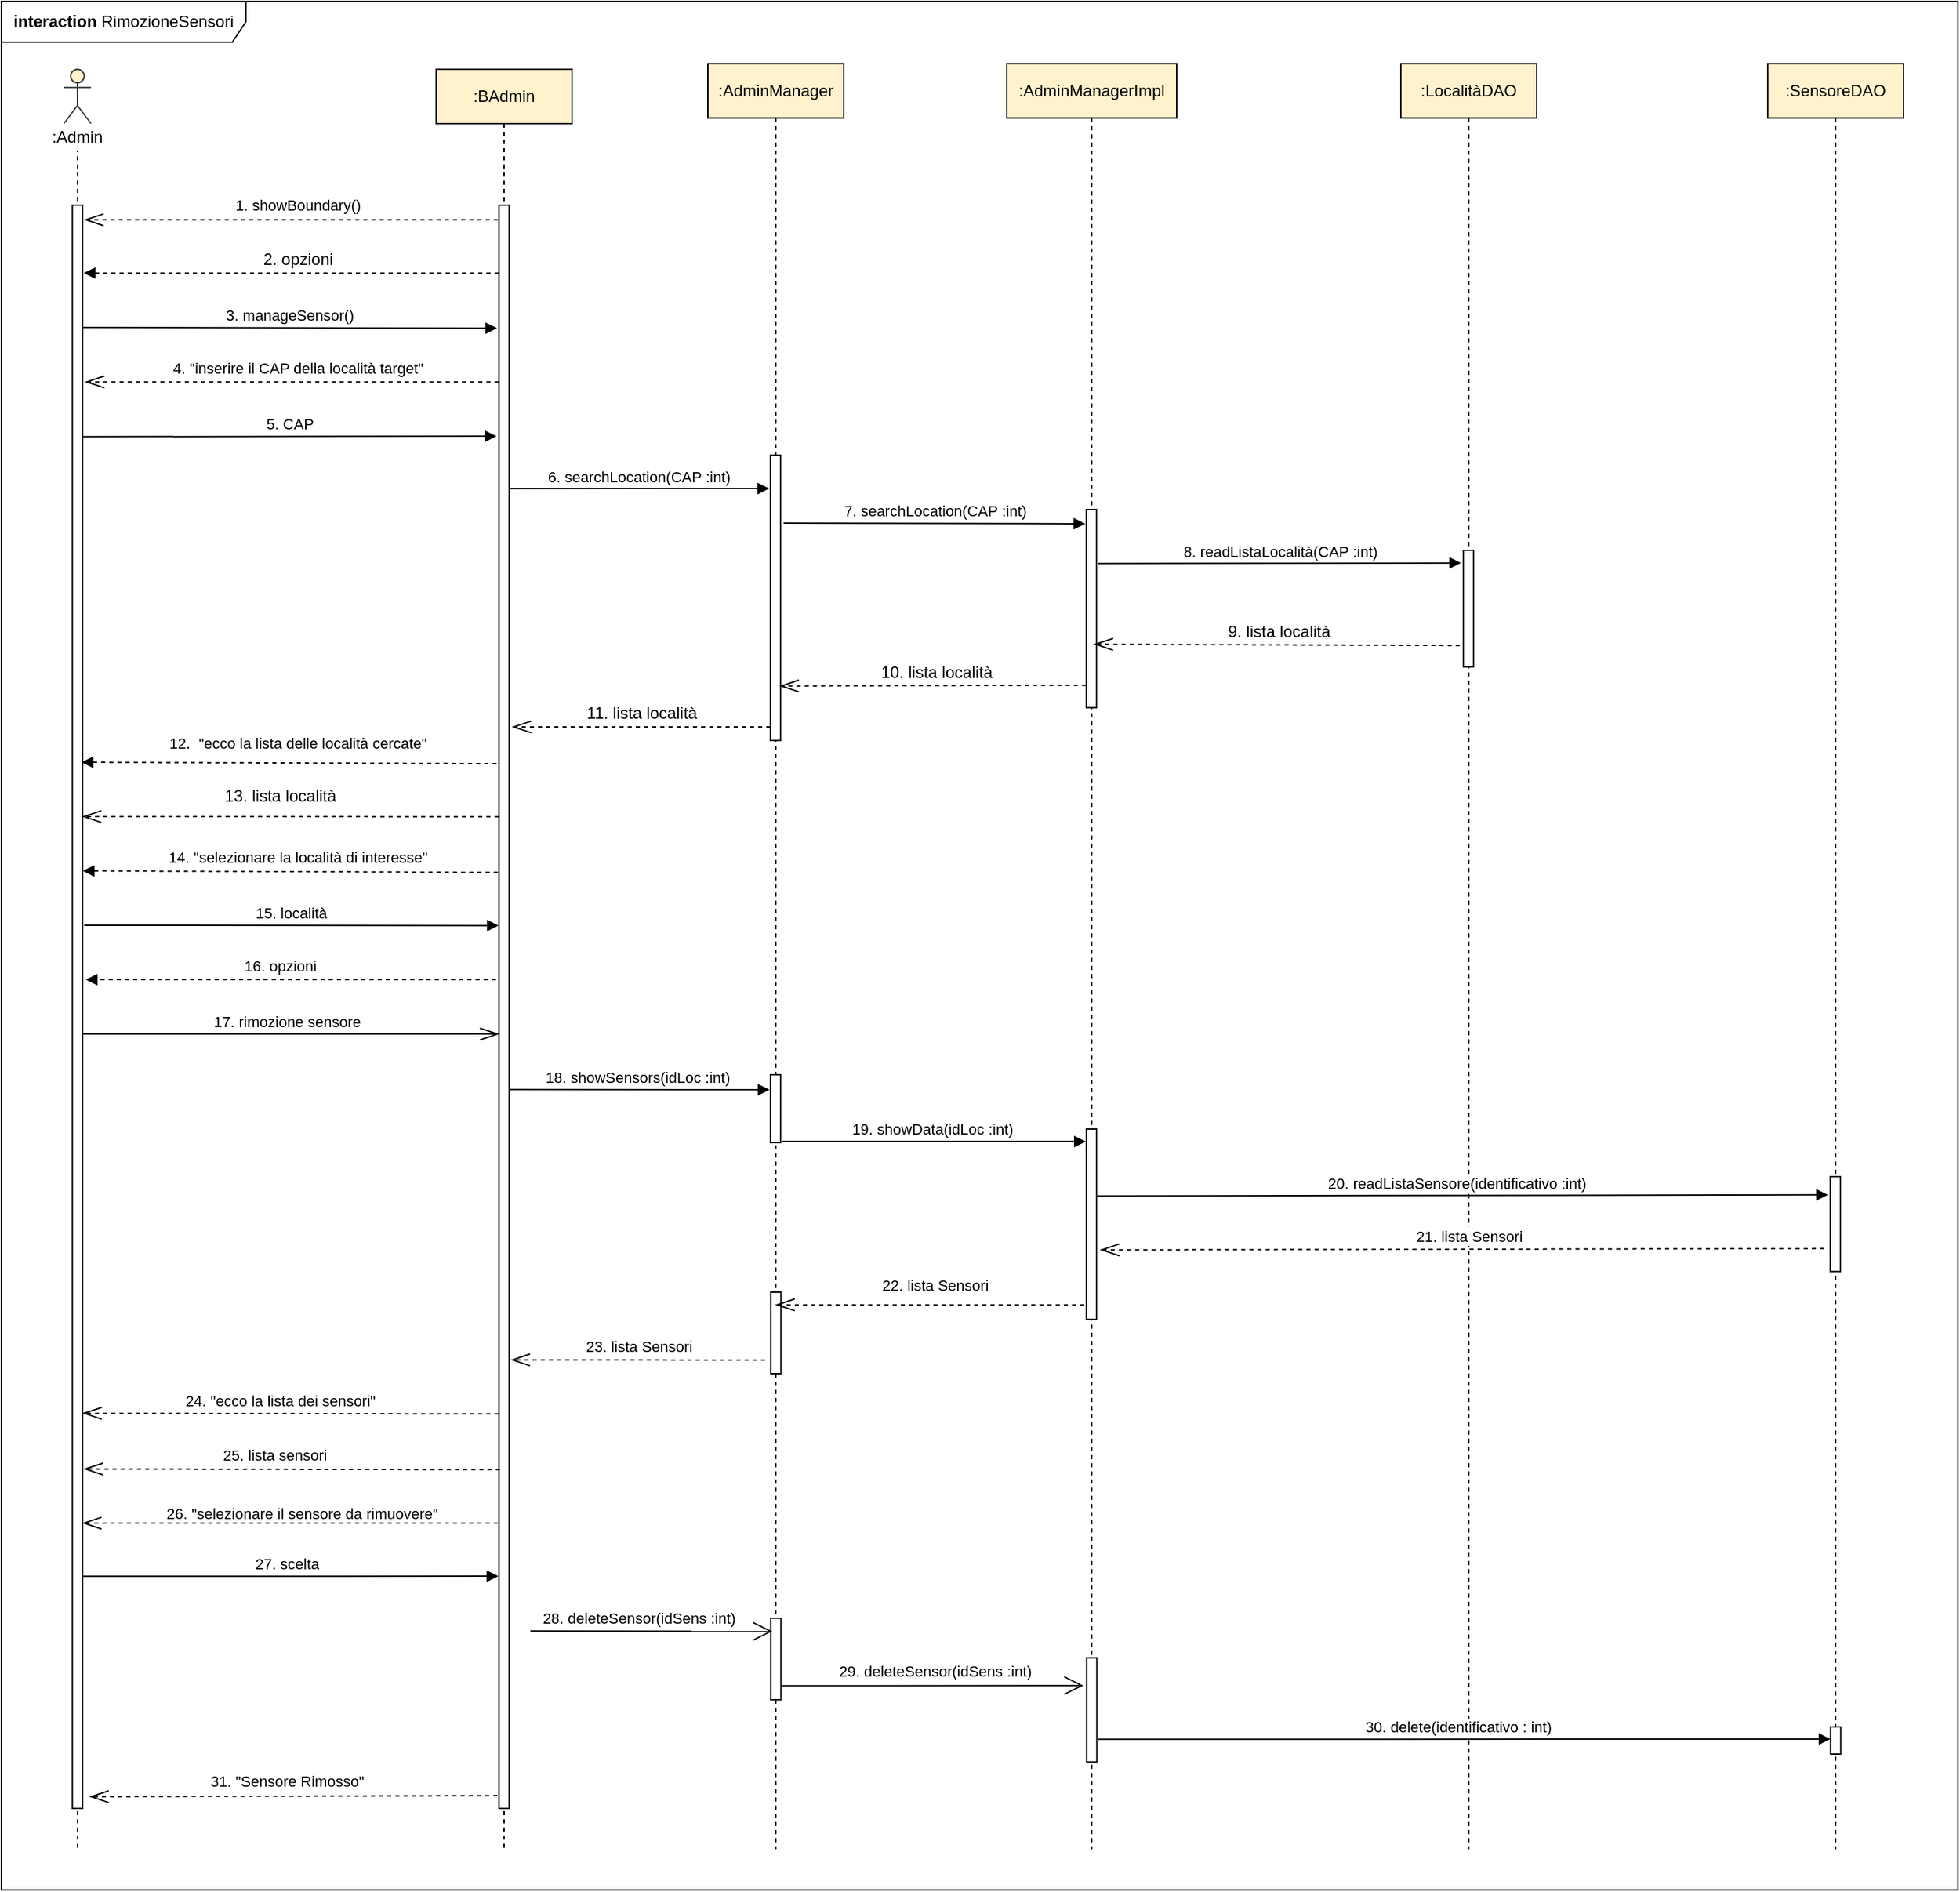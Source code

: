 <mxfile version="13.9.9" type="device"><diagram id="MIO8tU1UEvl1B__BIQpK" name="Page-1"><mxGraphModel dx="852" dy="1663" grid="1" gridSize="10" guides="1" tooltips="1" connect="1" arrows="1" fold="1" page="1" pageScale="1" pageWidth="827" pageHeight="1169" math="0" shadow="0"><root><mxCell id="0"/><mxCell id="1" parent="0"/><mxCell id="zg1TKMrI2yCtoBT1deNg-11" value="&lt;b&gt;interaction&amp;nbsp;&lt;/b&gt;RimozioneSensori" style="shape=umlFrame;whiteSpace=wrap;html=1;fillColor=#ffffff;width=180;height=30;" parent="1" vertex="1"><mxGeometry x="80" y="-1120" width="1440" height="1390" as="geometry"/></mxCell><mxCell id="zg1TKMrI2yCtoBT1deNg-2" value="" style="shape=umlLifeline;participant=umlActor;perimeter=lifelinePerimeter;whiteSpace=wrap;html=1;container=1;collapsible=0;recursiveResize=0;verticalAlign=top;spacingTop=36;outlineConnect=0;strokeColor=#36393d;fillColor=#FFF2CC;" parent="1" vertex="1"><mxGeometry x="126" y="-1070" width="20" height="1310" as="geometry"/></mxCell><mxCell id="zg1TKMrI2yCtoBT1deNg-3" value="" style="html=1;points=[];perimeter=orthogonalPerimeter;fillColor=#ffffff;" parent="zg1TKMrI2yCtoBT1deNg-2" vertex="1"><mxGeometry x="6.25" y="100" width="7.5" height="1180" as="geometry"/></mxCell><mxCell id="zg1TKMrI2yCtoBT1deNg-4" value=":Admin" style="text;html=1;strokeColor=none;align=center;verticalAlign=middle;whiteSpace=wrap;rounded=0;fillColor=#ffffff;" parent="1" vertex="1"><mxGeometry x="86" y="-1030" width="100" height="20" as="geometry"/></mxCell><mxCell id="zg1TKMrI2yCtoBT1deNg-32" value=":SensoreDAO" style="shape=umlLifeline;perimeter=lifelinePerimeter;whiteSpace=wrap;html=1;container=1;collapsible=0;recursiveResize=0;outlineConnect=0;fillColor=#FFF2CC;" parent="1" vertex="1"><mxGeometry x="1380" y="-1074.18" width="100" height="1314.18" as="geometry"/></mxCell><mxCell id="zg1TKMrI2yCtoBT1deNg-33" value="3. manageSensor()" style="html=1;verticalAlign=bottom;startArrow=none;endArrow=block;startSize=8;startFill=0;entryX=-0.254;entryY=0.158;entryDx=0;entryDy=0;entryPerimeter=0;" parent="1" edge="1"><mxGeometry relative="1" as="geometry"><mxPoint x="139.5" y="-880" as="sourcePoint"/><mxPoint x="444.845" y="-879.44" as="targetPoint"/></mxGeometry></mxCell><mxCell id="zg1TKMrI2yCtoBT1deNg-38" value="5. CAP" style="html=1;verticalAlign=bottom;startArrow=none;endArrow=block;startSize=8;startFill=0;entryX=-0.18;entryY=0.28;entryDx=0;entryDy=0;entryPerimeter=0;" parent="1" edge="1"><mxGeometry relative="1" as="geometry"><mxPoint x="139.5" y="-799.6" as="sourcePoint"/><mxPoint x="444.4" y="-800" as="targetPoint"/></mxGeometry></mxCell><mxCell id="3nXOAEZgK5xW4IU6HSmm-1" value=":BAdmin" style="shape=umlLifeline;perimeter=lifelinePerimeter;whiteSpace=wrap;html=1;container=1;collapsible=0;recursiveResize=0;outlineConnect=0;fillColor=#FFF2CC;" parent="1" vertex="1"><mxGeometry x="400" y="-1070" width="100" height="1310" as="geometry"/></mxCell><mxCell id="zg1TKMrI2yCtoBT1deNg-8" value="" style="html=1;points=[];perimeter=orthogonalPerimeter;fillColor=#ffffff;" parent="3nXOAEZgK5xW4IU6HSmm-1" vertex="1"><mxGeometry x="46.25" y="100" width="7.5" height="1180" as="geometry"/></mxCell><mxCell id="3nXOAEZgK5xW4IU6HSmm-2" value=":AdminManagerImpl" style="shape=umlLifeline;perimeter=lifelinePerimeter;whiteSpace=wrap;html=1;container=1;collapsible=0;recursiveResize=0;outlineConnect=0;fillColor=#FFF2CC;" parent="1" vertex="1"><mxGeometry x="820" y="-1074.18" width="125" height="1314.18" as="geometry"/></mxCell><mxCell id="gjWMSIcCnf5PQUBSu1ew-5" value="" style="html=1;points=[];perimeter=orthogonalPerimeter;fillColor=#ffffff;" parent="3nXOAEZgK5xW4IU6HSmm-2" vertex="1"><mxGeometry x="58.47" y="328.18" width="7.5" height="145.82" as="geometry"/></mxCell><mxCell id="3nXOAEZgK5xW4IU6HSmm-8" value="" style="html=1;points=[];perimeter=orthogonalPerimeter;fillColor=#ffffff;" parent="3nXOAEZgK5xW4IU6HSmm-2" vertex="1"><mxGeometry x="58.75" y="1173.36" width="7.5" height="76.64" as="geometry"/></mxCell><mxCell id="3nXOAEZgK5xW4IU6HSmm-7" value=":AdminManager" style="shape=umlLifeline;perimeter=lifelinePerimeter;whiteSpace=wrap;html=1;container=1;collapsible=0;recursiveResize=0;outlineConnect=0;fillColor=#FFF2CC;" parent="1" vertex="1"><mxGeometry x="600" y="-1074.18" width="100" height="1314.18" as="geometry"/></mxCell><mxCell id="3nXOAEZgK5xW4IU6HSmm-10" value="" style="html=1;points=[];perimeter=orthogonalPerimeter;fillColor=#ffffff;" parent="3nXOAEZgK5xW4IU6HSmm-7" vertex="1"><mxGeometry x="46" y="744.18" width="7.5" height="50" as="geometry"/></mxCell><mxCell id="3nXOAEZgK5xW4IU6HSmm-11" value="" style="html=1;points=[];perimeter=orthogonalPerimeter;fillColor=#ffffff;" parent="3nXOAEZgK5xW4IU6HSmm-7" vertex="1"><mxGeometry x="46.25" y="904.18" width="7.5" height="60" as="geometry"/></mxCell><mxCell id="gjWMSIcCnf5PQUBSu1ew-26" value="" style="html=1;points=[];perimeter=orthogonalPerimeter;fillColor=#ffffff;" parent="3nXOAEZgK5xW4IU6HSmm-7" vertex="1"><mxGeometry x="46.25" y="1144.18" width="7.5" height="60" as="geometry"/></mxCell><mxCell id="7MnrbzbsDCruq9h7KxZu-6" value="6. searchLocation(CAP :int)" style="html=1;verticalAlign=bottom;startArrow=none;endArrow=block;startSize=8;startFill=0;entryX=-0.122;entryY=0.325;entryDx=0;entryDy=0;entryPerimeter=0;exitX=1.004;exitY=0.433;exitDx=0;exitDy=0;exitPerimeter=0;" parent="1" edge="1"><mxGeometry relative="1" as="geometry"><mxPoint x="453.5" y="-761.41" as="sourcePoint"/><mxPoint x="645.055" y="-761.5" as="targetPoint"/></mxGeometry></mxCell><mxCell id="7MnrbzbsDCruq9h7KxZu-9" value="" style="html=1;points=[];perimeter=orthogonalPerimeter;fillColor=#ffffff;" parent="1" vertex="1"><mxGeometry x="645.97" y="-786" width="7.5" height="210" as="geometry"/></mxCell><mxCell id="gjWMSIcCnf5PQUBSu1ew-1" value=":LocalitàDAO" style="shape=umlLifeline;perimeter=lifelinePerimeter;whiteSpace=wrap;html=1;container=1;collapsible=0;recursiveResize=0;outlineConnect=0;fillColor=#FFF2CC;" parent="1" vertex="1"><mxGeometry x="1110" y="-1074.18" width="100" height="1314.18" as="geometry"/></mxCell><mxCell id="gjWMSIcCnf5PQUBSu1ew-4" value="" style="html=1;points=[];perimeter=orthogonalPerimeter;fillColor=#ffffff;" parent="gjWMSIcCnf5PQUBSu1ew-1" vertex="1"><mxGeometry x="45.97" y="358.18" width="7.5" height="85.82" as="geometry"/></mxCell><mxCell id="3nXOAEZgK5xW4IU6HSmm-12" value="" style="endArrow=openThin;dashed=1;endFill=0;endSize=12;html=1;exitX=-0.122;exitY=0.854;exitDx=0;exitDy=0;exitPerimeter=0;entryX=0.989;entryY=0.854;entryDx=0;entryDy=0;entryPerimeter=0;" parent="1" edge="1"><mxGeometry width="160" relative="1" as="geometry"><mxPoint x="445.335" y="0.02" as="sourcePoint"/><mxPoint x="139.668" y="0.02" as="targetPoint"/><Array as="points"/></mxGeometry></mxCell><mxCell id="3nXOAEZgK5xW4IU6HSmm-13" value="&lt;font style=&quot;font-size: 11px&quot;&gt;12.&amp;nbsp; &quot;ecco la lista delle località cercate&quot;&lt;/font&gt;" style="text;html=1;align=center;verticalAlign=middle;resizable=0;points=[];autosize=1;" parent="1" vertex="1"><mxGeometry x="197.75" y="-584" width="200" height="20" as="geometry"/></mxCell><mxCell id="gjWMSIcCnf5PQUBSu1ew-2" value="7. searchLocation(CAP :int)" style="html=1;verticalAlign=bottom;startArrow=none;endArrow=block;startSize=8;startFill=0;entryX=-0.1;entryY=0.072;entryDx=0;entryDy=0;entryPerimeter=0;" parent="1" target="gjWMSIcCnf5PQUBSu1ew-5" edge="1"><mxGeometry relative="1" as="geometry"><mxPoint x="655.72" y="-736" as="sourcePoint"/><mxPoint x="869.72" y="-736" as="targetPoint"/></mxGeometry></mxCell><mxCell id="gjWMSIcCnf5PQUBSu1ew-3" value="8. readListaLocalità(CAP :int)" style="html=1;verticalAlign=bottom;startArrow=none;endArrow=block;startSize=8;startFill=0;entryX=-0.224;entryY=0.109;entryDx=0;entryDy=0;entryPerimeter=0;exitX=1.18;exitY=0.273;exitDx=0;exitDy=0;exitPerimeter=0;" parent="1" source="gjWMSIcCnf5PQUBSu1ew-5" target="gjWMSIcCnf5PQUBSu1ew-4" edge="1"><mxGeometry relative="1" as="geometry"><mxPoint x="929.72" y="-705.91" as="sourcePoint"/><mxPoint x="1121.275" y="-706" as="targetPoint"/></mxGeometry></mxCell><mxCell id="gjWMSIcCnf5PQUBSu1ew-7" value="" style="endArrow=openThin;dashed=1;endFill=0;endSize=12;html=1;entryX=0.753;entryY=0.68;entryDx=0;entryDy=0;entryPerimeter=0;exitX=-0.346;exitY=0.817;exitDx=0;exitDy=0;exitPerimeter=0;" parent="1" source="gjWMSIcCnf5PQUBSu1ew-4" target="gjWMSIcCnf5PQUBSu1ew-5" edge="1"><mxGeometry width="160" relative="1" as="geometry"><mxPoint x="1114.72" y="-646" as="sourcePoint"/><mxPoint x="924.72" y="-646" as="targetPoint"/><Array as="points"/></mxGeometry></mxCell><mxCell id="gjWMSIcCnf5PQUBSu1ew-8" value="9. lista località" style="text;html=1;align=center;verticalAlign=middle;resizable=0;points=[];autosize=1;" parent="1" vertex="1"><mxGeometry x="974.72" y="-666" width="90" height="20" as="geometry"/></mxCell><mxCell id="gjWMSIcCnf5PQUBSu1ew-13" value="" style="endArrow=openThin;dashed=1;endFill=0;endSize=12;html=1;exitX=-0.161;exitY=0.887;exitDx=0;exitDy=0;exitPerimeter=0;entryX=0.79;entryY=0.809;entryDx=0;entryDy=0;entryPerimeter=0;" parent="1" edge="1"><mxGeometry width="160" relative="1" as="geometry"><mxPoint x="878.263" y="-616.658" as="sourcePoint"/><mxPoint x="652.895" y="-616.11" as="targetPoint"/><Array as="points"/></mxGeometry></mxCell><mxCell id="gjWMSIcCnf5PQUBSu1ew-14" value="10. lista località" style="text;html=1;align=center;verticalAlign=middle;resizable=0;points=[];autosize=1;" parent="1" vertex="1"><mxGeometry x="718.47" y="-636" width="100" height="20" as="geometry"/></mxCell><mxCell id="gjWMSIcCnf5PQUBSu1ew-15" value="" style="endArrow=openThin;dashed=1;endFill=0;endSize=12;html=1;" parent="1" edge="1"><mxGeometry width="160" relative="1" as="geometry"><mxPoint x="645.97" y="-586" as="sourcePoint"/><mxPoint x="455.97" y="-586" as="targetPoint"/><Array as="points"/></mxGeometry></mxCell><mxCell id="gjWMSIcCnf5PQUBSu1ew-16" value="11. lista località" style="text;html=1;align=center;verticalAlign=middle;resizable=0;points=[];autosize=1;" parent="1" vertex="1"><mxGeometry x="500.97" y="-606" width="100" height="20" as="geometry"/></mxCell><mxCell id="gjWMSIcCnf5PQUBSu1ew-30" value="" style="endArrow=block;dashed=1;endFill=1;endSize=6;html=1;startSize=8;" parent="1" edge="1"><mxGeometry width="160" relative="1" as="geometry"><mxPoint x="446" y="-920" as="sourcePoint"/><mxPoint x="140.66" y="-920" as="targetPoint"/><Array as="points"/></mxGeometry></mxCell><mxCell id="gjWMSIcCnf5PQUBSu1ew-31" value="2. opzioni" style="text;html=1;align=center;verticalAlign=middle;resizable=0;points=[];autosize=1;" parent="1" vertex="1"><mxGeometry x="262.75" y="-940" width="70" height="20" as="geometry"/></mxCell><mxCell id="gjWMSIcCnf5PQUBSu1ew-18" value="" style="html=1;points=[];perimeter=orthogonalPerimeter;fillColor=#ffffff;" parent="1" vertex="1"><mxGeometry x="1426" y="-255.0" width="7.5" height="69.82" as="geometry"/></mxCell><mxCell id="gjWMSIcCnf5PQUBSu1ew-21" value="" style="html=1;points=[];perimeter=orthogonalPerimeter;fillColor=#ffffff;" parent="1" vertex="1"><mxGeometry x="1426.25" y="150" width="7.5" height="20" as="geometry"/></mxCell><mxCell id="3nXOAEZgK5xW4IU6HSmm-4" value="" style="html=1;points=[];perimeter=orthogonalPerimeter;fillColor=#ffffff;" parent="1" vertex="1"><mxGeometry x="878.5" y="-290" width="7.5" height="140" as="geometry"/></mxCell><mxCell id="zg1TKMrI2yCtoBT1deNg-40" value="18. showSensors(idLoc :int)" style="html=1;verticalAlign=bottom;startArrow=none;endArrow=block;startSize=8;startFill=0;entryX=-0.087;entryY=0.401;entryDx=0;entryDy=0;entryPerimeter=0;exitX=1.04;exitY=0.869;exitDx=0;exitDy=0;exitPerimeter=0;" parent="1" edge="1"><mxGeometry x="-0.016" relative="1" as="geometry"><mxPoint x="453.8" y="-319.13" as="sourcePoint"/><mxPoint x="645.348" y="-318.95" as="targetPoint"/><mxPoint as="offset"/></mxGeometry></mxCell><mxCell id="zg1TKMrI2yCtoBT1deNg-41" value="" style="endArrow=openThin;dashed=1;endFill=0;endSize=12;html=1;entryX=0.9;entryY=0.167;entryDx=0;entryDy=0;entryPerimeter=0;" parent="1" edge="1"><mxGeometry width="160" relative="1" as="geometry"><mxPoint x="642" y="-120" as="sourcePoint"/><mxPoint x="455" y="-120.16" as="targetPoint"/><Array as="points"/></mxGeometry></mxCell><mxCell id="zg1TKMrI2yCtoBT1deNg-42" value="&lt;font style=&quot;font-size: 11px&quot;&gt;23. lista Sensori&lt;/font&gt;" style="text;html=1;align=center;verticalAlign=middle;resizable=0;points=[];autosize=1;" parent="1" vertex="1"><mxGeometry x="504.0" y="-140" width="90" height="20" as="geometry"/></mxCell><mxCell id="zg1TKMrI2yCtoBT1deNg-43" value="27. scelta" style="html=1;verticalAlign=bottom;startArrow=none;endArrow=block;startSize=8;startFill=0;" parent="1" edge="1"><mxGeometry x="-0.016" relative="1" as="geometry"><mxPoint x="139.75" y="39.18" as="sourcePoint"/><mxPoint x="445.75" y="39.0" as="targetPoint"/><mxPoint as="offset"/></mxGeometry></mxCell><mxCell id="zg1TKMrI2yCtoBT1deNg-45" value="" style="endArrow=open;html=1;endFill=0;endSize=12;exitX=0.002;exitY=0.969;exitDx=0;exitDy=0;exitPerimeter=0;" parent="1" source="zg1TKMrI2yCtoBT1deNg-46" edge="1"><mxGeometry width="50" height="50" relative="1" as="geometry"><mxPoint x="450.647" y="79.659" as="sourcePoint"/><mxPoint x="647.35" y="79.659" as="targetPoint"/></mxGeometry></mxCell><mxCell id="zg1TKMrI2yCtoBT1deNg-46" value="&lt;font style=&quot;font-size: 11px&quot;&gt;28. deleteSensor(idSens :int)&lt;/font&gt;" style="text;html=1;align=center;verticalAlign=middle;resizable=0;points=[];autosize=1;" parent="1" vertex="1"><mxGeometry x="469.0" y="60" width="160" height="20" as="geometry"/></mxCell><mxCell id="zg1TKMrI2yCtoBT1deNg-47" value="30. delete(&lt;span&gt;identificativo&amp;nbsp;: int&lt;/span&gt;)" style="html=1;verticalAlign=bottom;startArrow=none;endArrow=block;startSize=8;startFill=0;entryX=0.02;entryY=0.452;entryDx=0;entryDy=0;entryPerimeter=0;exitX=1.116;exitY=0.649;exitDx=0;exitDy=0;exitPerimeter=0;labelBackgroundColor=#FFFFFF;" parent="1" edge="1"><mxGeometry x="-0.016" relative="1" as="geometry"><mxPoint x="887.12" y="159.12" as="sourcePoint"/><mxPoint x="1426.17" y="158.985" as="targetPoint"/><mxPoint as="offset"/></mxGeometry></mxCell><mxCell id="zg1TKMrI2yCtoBT1deNg-48" value="" style="endArrow=openThin;dashed=1;endFill=0;endSize=12;html=1;entryX=1.033;entryY=0.822;entryDx=0;entryDy=0;entryPerimeter=0;exitX=-0.167;exitY=0.992;exitDx=0;exitDy=0;exitPerimeter=0;" parent="1" source="zg1TKMrI2yCtoBT1deNg-8" edge="1"><mxGeometry width="160" relative="1" as="geometry"><mxPoint x="430" y="201" as="sourcePoint"/><mxPoint x="144.947" y="201.396" as="targetPoint"/><Array as="points"/></mxGeometry></mxCell><mxCell id="zg1TKMrI2yCtoBT1deNg-49" value="&lt;font style=&quot;font-size: 11px&quot;&gt;31. &quot;Sensore Rimosso&quot;&lt;/font&gt;" style="text;html=1;align=center;verticalAlign=middle;resizable=0;points=[];autosize=1;" parent="1" vertex="1"><mxGeometry x="224.95" y="180.0" width="130" height="20" as="geometry"/></mxCell><mxCell id="3nXOAEZgK5xW4IU6HSmm-15" value="15. località" style="html=1;verticalAlign=bottom;startArrow=none;endArrow=block;startSize=8;startFill=0;exitX=1.023;exitY=0.949;exitDx=0;exitDy=0;exitPerimeter=0;" parent="1" edge="1"><mxGeometry relative="1" as="geometry"><mxPoint x="140.923" y="-440.0" as="sourcePoint"/><mxPoint x="446" y="-439.8" as="targetPoint"/></mxGeometry></mxCell><mxCell id="3nXOAEZgK5xW4IU6HSmm-16" value="19. showData(idLoc :int)" style="html=1;verticalAlign=bottom;startArrow=none;endArrow=block;startSize=8;startFill=0;entryX=-0.056;entryY=0.111;entryDx=0;entryDy=0;entryPerimeter=0;" parent="1" edge="1"><mxGeometry x="-0.016" relative="1" as="geometry"><mxPoint x="654.75" y="-280.82" as="sourcePoint"/><mxPoint x="878.08" y="-280.83" as="targetPoint"/><mxPoint as="offset"/></mxGeometry></mxCell><mxCell id="3nXOAEZgK5xW4IU6HSmm-17" value="" style="endArrow=openThin;dashed=1;endFill=0;endSize=12;html=1;exitX=-0.208;exitY=0.881;exitDx=0;exitDy=0;exitPerimeter=0;" parent="1" edge="1"><mxGeometry width="160" relative="1" as="geometry"><mxPoint x="876.94" y="-160.66" as="sourcePoint"/><mxPoint x="649.81" y="-160.66" as="targetPoint"/><Array as="points"/></mxGeometry></mxCell><mxCell id="3nXOAEZgK5xW4IU6HSmm-18" value="&lt;font style=&quot;font-size: 11px&quot;&gt;22. lista Sensori&lt;/font&gt;" style="text;html=1;align=center;verticalAlign=middle;resizable=0;points=[];autosize=1;" parent="1" vertex="1"><mxGeometry x="721.52" y="-185.18" width="90" height="20" as="geometry"/></mxCell><mxCell id="3nXOAEZgK5xW4IU6HSmm-20" value="" style="endArrow=openThin;dashed=1;endFill=0;endSize=12;html=1;exitX=-0.014;exitY=0.828;exitDx=0;exitDy=0;exitPerimeter=0;" parent="1" edge="1"><mxGeometry width="160" relative="1" as="geometry"><mxPoint x="445.895" y="-80.32" as="sourcePoint"/><mxPoint x="139.75" y="-80.82" as="targetPoint"/><Array as="points"/></mxGeometry></mxCell><mxCell id="3nXOAEZgK5xW4IU6HSmm-21" value="&lt;font style=&quot;font-size: 11px&quot;&gt;24. &quot;ecco la lista dei sensori&quot;&lt;/font&gt;" style="text;html=1;align=center;verticalAlign=middle;resizable=0;points=[];autosize=1;" parent="1" vertex="1"><mxGeometry x="204.75" y="-100.0" width="160" height="20" as="geometry"/></mxCell><mxCell id="gjWMSIcCnf5PQUBSu1ew-19" value="" style="endArrow=openThin;dashed=1;endFill=0;endSize=12;html=1;exitX=-0.606;exitY=0.758;exitDx=0;exitDy=0;exitPerimeter=0;entryX=1.367;entryY=0.775;entryDx=0;entryDy=0;entryPerimeter=0;" parent="1" source="gjWMSIcCnf5PQUBSu1ew-18" edge="1"><mxGeometry width="160" relative="1" as="geometry"><mxPoint x="1293.27" y="-202.0" as="sourcePoint"/><mxPoint x="888.753" y="-201.07" as="targetPoint"/><Array as="points"/></mxGeometry></mxCell><mxCell id="gjWMSIcCnf5PQUBSu1ew-25" value="" style="endArrow=open;html=1;endFill=0;endSize=12;exitX=0.557;exitY=0.909;exitDx=0;exitDy=0;exitPerimeter=0;entryX=-0.024;entryY=0.343;entryDx=0;entryDy=0;entryPerimeter=0;" parent="1" edge="1"><mxGeometry width="50" height="50" relative="1" as="geometry"><mxPoint x="653.47" y="119.81" as="sourcePoint"/><mxPoint x="876.34" y="119.58" as="targetPoint"/></mxGeometry></mxCell><mxCell id="gjWMSIcCnf5PQUBSu1ew-27" value="&lt;font style=&quot;font-size: 11px&quot;&gt;29. deleteSensor(idSens :int)&lt;/font&gt;" style="text;html=1;align=center;verticalAlign=middle;resizable=0;points=[];autosize=1;" parent="1" vertex="1"><mxGeometry x="686.52" y="99.18" width="160" height="20" as="geometry"/></mxCell><mxCell id="gjWMSIcCnf5PQUBSu1ew-34" value="" style="endArrow=openThin;dashed=1;endFill=0;endSize=12;html=1;exitX=-0.109;exitY=0.683;exitDx=0;exitDy=0;exitPerimeter=0;" parent="1" edge="1"><mxGeometry width="160" relative="1" as="geometry"><mxPoint x="445.963" y="-519.91" as="sourcePoint"/><mxPoint x="139.53" y="-520" as="targetPoint"/><Array as="points"/></mxGeometry></mxCell><mxCell id="gjWMSIcCnf5PQUBSu1ew-35" value="13. lista località" style="text;html=1;align=center;verticalAlign=middle;resizable=0;points=[];autosize=1;" parent="1" vertex="1"><mxGeometry x="234.75" y="-545" width="100" height="20" as="geometry"/></mxCell><mxCell id="gjWMSIcCnf5PQUBSu1ew-37" value="" style="endArrow=block;dashed=1;endFill=1;endSize=6;html=1;exitX=-0.122;exitY=0.097;exitDx=0;exitDy=0;exitPerimeter=0;startSize=8;" parent="1" edge="1"><mxGeometry width="160" relative="1" as="geometry"><mxPoint x="445.335" y="-478.96" as="sourcePoint"/><mxPoint x="140" y="-480" as="targetPoint"/><Array as="points"/></mxGeometry></mxCell><mxCell id="gjWMSIcCnf5PQUBSu1ew-38" value="&lt;font style=&quot;font-size: 11px&quot;&gt;14. &quot;selezionare la località di interesse&quot;&lt;/font&gt;" style="text;html=1;align=center;verticalAlign=middle;resizable=0;points=[];autosize=1;" parent="1" vertex="1"><mxGeometry x="192.75" y="-500" width="210" height="20" as="geometry"/></mxCell><mxCell id="gjWMSIcCnf5PQUBSu1ew-39" value="" style="endArrow=openThin;dashed=1;endFill=0;endSize=12;html=1;exitX=-0.014;exitY=0.828;exitDx=0;exitDy=0;exitPerimeter=0;" parent="1" edge="1"><mxGeometry width="160" relative="1" as="geometry"><mxPoint x="446.825" y="-39.32" as="sourcePoint"/><mxPoint x="140.68" y="-39.82" as="targetPoint"/><Array as="points"/></mxGeometry></mxCell><mxCell id="gjWMSIcCnf5PQUBSu1ew-41" value="&lt;font style=&quot;font-size: 11px&quot;&gt;25. lista sensori&lt;/font&gt;" style="text;html=1;align=center;verticalAlign=middle;resizable=0;points=[];autosize=1;" parent="1" vertex="1"><mxGeometry x="235.75" y="-59.82" width="90" height="20" as="geometry"/></mxCell><mxCell id="gjWMSIcCnf5PQUBSu1ew-42" value="" style="endArrow=block;dashed=1;endFill=1;endSize=6;html=1;exitX=-0.122;exitY=0.097;exitDx=0;exitDy=0;exitPerimeter=0;startSize=8;" parent="1" edge="1"><mxGeometry width="160" relative="1" as="geometry"><mxPoint x="444.415" y="-558.96" as="sourcePoint"/><mxPoint x="139.08" y="-560" as="targetPoint"/><Array as="points"/></mxGeometry></mxCell><mxCell id="gjWMSIcCnf5PQUBSu1ew-43" value="&lt;font style=&quot;font-size: 11px&quot;&gt;26. &quot;selezionare il sensore da rimuovere&quot;&lt;/font&gt;" style="text;html=1;align=center;verticalAlign=middle;resizable=0;points=[];autosize=1;" parent="1" vertex="1"><mxGeometry x="191.08" y="-16.82" width="220" height="20" as="geometry"/></mxCell><mxCell id="FLOc0vQsUzRVfpot3QQG-3" value="&lt;span style=&quot;font-size: 11px&quot;&gt;1. showBoundary()&lt;/span&gt;" style="text;html=1;align=center;verticalAlign=middle;resizable=0;points=[];autosize=1;" parent="1" vertex="1"><mxGeometry x="242.75" y="-980" width="110" height="20" as="geometry"/></mxCell><mxCell id="FLOc0vQsUzRVfpot3QQG-4" value="" style="endArrow=openThin;dashed=1;endFill=0;endSize=12;html=1;entryX=1.179;entryY=0.021;entryDx=0;entryDy=0;entryPerimeter=0;startSize=8;exitX=-0.116;exitY=0.021;exitDx=0;exitDy=0;exitPerimeter=0;" parent="1" edge="1"><mxGeometry width="160" relative="1" as="geometry"><mxPoint x="445.38" y="-959.22" as="sourcePoint"/><mxPoint x="141.092" y="-959.22" as="targetPoint"/><Array as="points"/></mxGeometry></mxCell><mxCell id="FLOc0vQsUzRVfpot3QQG-5" value="&lt;span style=&quot;font-size: 11px&quot;&gt;4. &quot;inserire il CAP della località target&quot;&lt;/span&gt;" style="text;html=1;align=center;verticalAlign=middle;resizable=0;points=[];autosize=1;" parent="1" vertex="1"><mxGeometry x="197.75" y="-860" width="200" height="20" as="geometry"/></mxCell><mxCell id="FLOc0vQsUzRVfpot3QQG-6" value="" style="endArrow=openThin;dashed=1;endFill=0;endSize=12;html=1;entryX=1.179;entryY=0.021;entryDx=0;entryDy=0;entryPerimeter=0;startSize=8;exitX=-0.116;exitY=0.021;exitDx=0;exitDy=0;exitPerimeter=0;" parent="1" edge="1"><mxGeometry width="160" relative="1" as="geometry"><mxPoint x="446.0" y="-839.92" as="sourcePoint"/><mxPoint x="141.713" y="-839.92" as="targetPoint"/><Array as="points"/></mxGeometry></mxCell><mxCell id="FLOc0vQsUzRVfpot3QQG-7" value="&lt;span style=&quot;font-size: 11px&quot;&gt;16. opzioni&lt;/span&gt;" style="text;html=1;align=center;verticalAlign=middle;resizable=0;points=[];autosize=1;" parent="1" vertex="1"><mxGeometry x="249.85" y="-420" width="70" height="20" as="geometry"/></mxCell><mxCell id="FLOc0vQsUzRVfpot3QQG-8" value="" style="endArrow=block;dashed=1;endFill=1;endSize=6;html=1;startSize=8;exitX=-0.306;exitY=0.483;exitDx=0;exitDy=0;exitPerimeter=0;" parent="1" source="zg1TKMrI2yCtoBT1deNg-8" edge="1"><mxGeometry width="160" relative="1" as="geometry"><mxPoint x="440" y="-400" as="sourcePoint"/><mxPoint x="142.15" y="-400" as="targetPoint"/><Array as="points"/></mxGeometry></mxCell><mxCell id="FLOc0vQsUzRVfpot3QQG-9" value="17. rimozione sensore" style="html=1;verticalAlign=bottom;startArrow=none;endArrow=openThin;startSize=6;startFill=0;endFill=0;endSize=12;entryX=0.011;entryY=0.517;entryDx=0;entryDy=0;entryPerimeter=0;" parent="1" target="zg1TKMrI2yCtoBT1deNg-8" edge="1"><mxGeometry x="-0.016" relative="1" as="geometry"><mxPoint x="140" y="-360" as="sourcePoint"/><mxPoint x="440" y="-360" as="targetPoint"/><mxPoint as="offset"/></mxGeometry></mxCell><mxCell id="gjWMSIcCnf5PQUBSu1ew-17" value="20. readListaSensore(identificativo :int)" style="html=1;verticalAlign=bottom;startArrow=none;endArrow=block;startSize=8;startFill=0;entryX=-0.229;entryY=0.192;entryDx=0;entryDy=0;entryPerimeter=0;" parent="1" target="gjWMSIcCnf5PQUBSu1ew-18" edge="1"><mxGeometry x="-0.016" relative="1" as="geometry"><mxPoint x="886.42" y="-240.81" as="sourcePoint"/><mxPoint x="1369.75" y="-240.82" as="targetPoint"/><mxPoint as="offset"/></mxGeometry></mxCell><mxCell id="gjWMSIcCnf5PQUBSu1ew-20" value="&lt;span style=&quot;background-color: rgb(255 , 255 , 255)&quot;&gt;&lt;font style=&quot;font-size: 11px&quot;&gt;21. lista Sensori&lt;/font&gt;&lt;/span&gt;" style="text;html=1;align=center;verticalAlign=middle;resizable=0;points=[];autosize=1;" parent="1" vertex="1"><mxGeometry x="1115" y="-220.82" width="90" height="20" as="geometry"/></mxCell></root></mxGraphModel></diagram></mxfile>